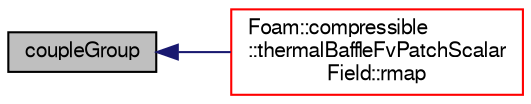 digraph "coupleGroup"
{
  bgcolor="transparent";
  edge [fontname="FreeSans",fontsize="10",labelfontname="FreeSans",labelfontsize="10"];
  node [fontname="FreeSans",fontsize="10",shape=record];
  rankdir="LR";
  Node2293 [label="coupleGroup",height=0.2,width=0.4,color="black", fillcolor="grey75", style="filled", fontcolor="black"];
  Node2293 -> Node2294 [dir="back",color="midnightblue",fontsize="10",style="solid",fontname="FreeSans"];
  Node2294 [label="Foam::compressible\l::thermalBaffleFvPatchScalar\lField::rmap",height=0.2,width=0.4,color="red",URL="$a29186.html#a713277715ccc0a5ef466b0516d44731f",tooltip="Reverse map the given fvPatchField onto this fvPatchField. "];
}
